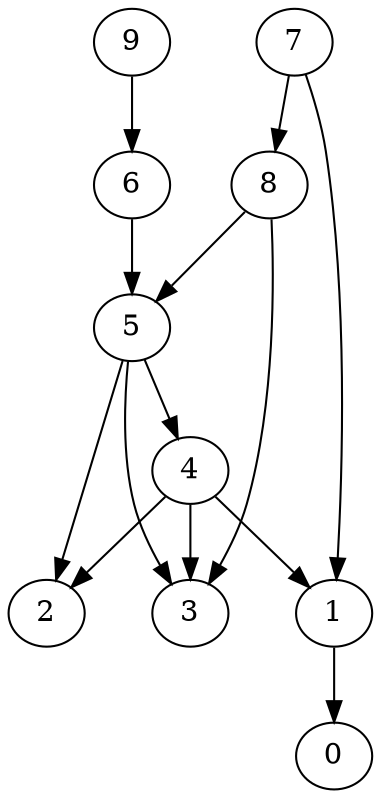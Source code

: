 digraph G {
  graph [splines=true overlap=false]
  node  [shape=ellipse, width=0.3, height=0.3]
  0 [label="0"];
  1 [label="1"];
  2 [label="2"];
  3 [label="3"];
  4 [label="4"];
  5 [label="5"];
  6 [label="6"];
  7 [label="7"];
  8 [label="8"];
  9 [label="9"];
  1 -> 0;
  4 -> 1;
  4 -> 2;
  4 -> 3;
  5 -> 2;
  5 -> 3;
  5 -> 4;
  6 -> 5;
  7 -> 1;
  7 -> 8;
  8 -> 3;
  8 -> 5;
  9 -> 6;
}
